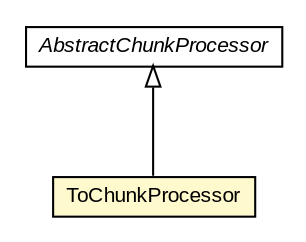 #!/usr/local/bin/dot
#
# Class diagram 
# Generated by UMLGraph version R5_6-24-gf6e263 (http://www.umlgraph.org/)
#

digraph G {
	edge [fontname="arial",fontsize=10,labelfontname="arial",labelfontsize=10];
	node [fontname="arial",fontsize=10,shape=plaintext];
	nodesep=0.25;
	ranksep=0.5;
	// edu.arizona.biosemantics.semanticmarkup.markupelement.description.ling.extract.AbstractChunkProcessor
	c140854 [label=<<table title="edu.arizona.biosemantics.semanticmarkup.markupelement.description.ling.extract.AbstractChunkProcessor" border="0" cellborder="1" cellspacing="0" cellpadding="2" port="p" href="../AbstractChunkProcessor.html">
		<tr><td><table border="0" cellspacing="0" cellpadding="1">
<tr><td align="center" balign="center"><font face="arial italic"> AbstractChunkProcessor </font></td></tr>
		</table></td></tr>
		</table>>, URL="../AbstractChunkProcessor.html", fontname="arial", fontcolor="black", fontsize=10.0];
	// edu.arizona.biosemantics.semanticmarkup.markupelement.description.ling.extract.lib.ToChunkProcessor
	c140858 [label=<<table title="edu.arizona.biosemantics.semanticmarkup.markupelement.description.ling.extract.lib.ToChunkProcessor" border="0" cellborder="1" cellspacing="0" cellpadding="2" port="p" bgcolor="lemonChiffon" href="./ToChunkProcessor.html">
		<tr><td><table border="0" cellspacing="0" cellpadding="1">
<tr><td align="center" balign="center"> ToChunkProcessor </td></tr>
		</table></td></tr>
		</table>>, URL="./ToChunkProcessor.html", fontname="arial", fontcolor="black", fontsize=10.0];
	//edu.arizona.biosemantics.semanticmarkup.markupelement.description.ling.extract.lib.ToChunkProcessor extends edu.arizona.biosemantics.semanticmarkup.markupelement.description.ling.extract.AbstractChunkProcessor
	c140854:p -> c140858:p [dir=back,arrowtail=empty];
}


